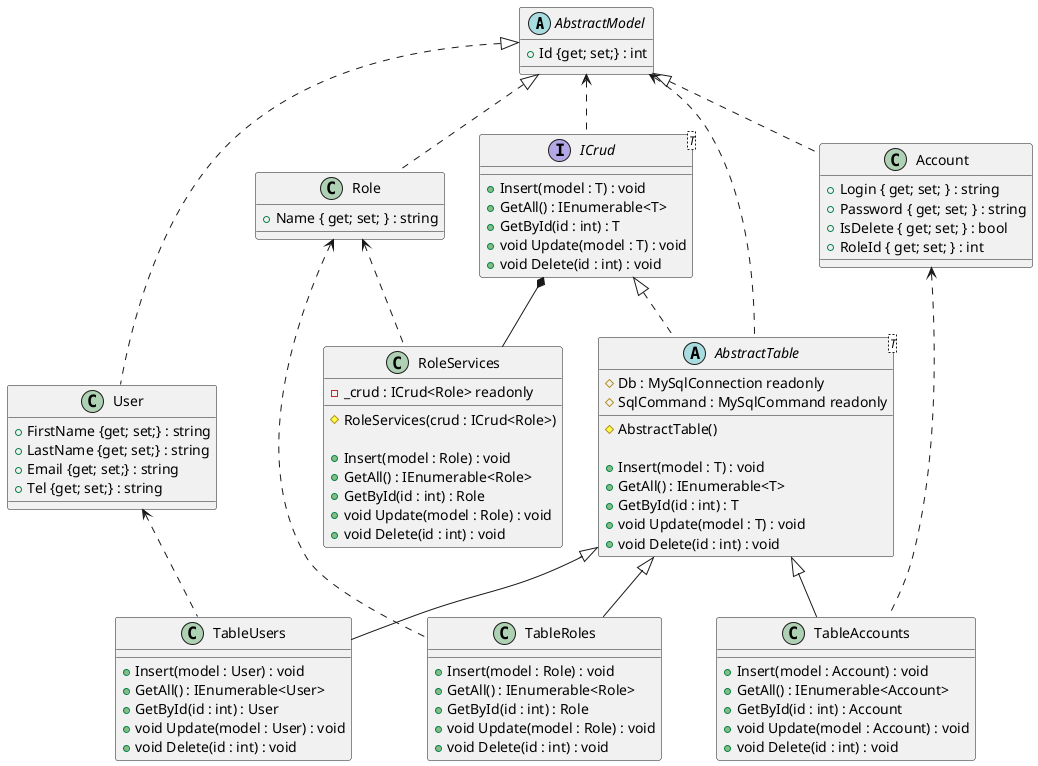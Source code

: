 ﻿@startuml
'https://plantuml.com/class-diagram

interface AbstractModel
interface ICrud
abstract class AbstractTable

AbstractModel <|.. User
AbstractModel <|.. Role
AbstractModel <|.. Account

ICrud <|.. AbstractTable
AbstractTable <|-- TableRoles
AbstractTable <|-- TableUsers
AbstractTable <|-- TableAccounts

AbstractModel <.. ICrud
AbstractModel <.. AbstractTable

Role <.. TableRoles
User <.. TableUsers
Account <.. TableAccounts

ICrud *-- RoleServices
Role <.. RoleServices

abstract class AbstractModel {
    {field} +Id {get; set;} : int
}

class User {
    {field} +FirstName {get; set;} : string
    {field} +LastName {get; set;} : string
    {field} +Email {get; set;} : string
    {field} +Tel {get; set;} : string
}

class Role {
    {field} +Name { get; set; } : string
}

class Account
{
    {field} +Login { get; set; } : string
    {field} +Password { get; set; } : string
    {field} +IsDelete { get; set; } : bool
    {field} +RoleId { get; set; } : int
}

interface ICrud<T>
{
    {method} +Insert(model : T) : void
    {method} +GetAll() : IEnumerable<T>
    {method} +GetById(id : int) : T
    {method} +void Update(model : T) : void
    {method} +void Delete(id : int) : void
}

abstract class AbstractTable<T>
{
    {field} #Db : MySqlConnection readonly
    {field} #SqlCommand : MySqlCommand readonly
    
    {method} #AbstractTable()
    
    {method} +Insert(model : T) : void
    {method} +GetAll() : IEnumerable<T>
    {method} +GetById(id : int) : T
    {method} +void Update(model : T) : void
    {method} +void Delete(id : int) : void
}

class TableRoles {
    {method} +Insert(model : Role) : void
    {method} +GetAll() : IEnumerable<Role>
    {method} +GetById(id : int) : Role
    {method} +void Update(model : Role) : void
    {method} +void Delete(id : int) : void
}

class TableUsers {
    {method} +Insert(model : User) : void
    {method} +GetAll() : IEnumerable<User>
    {method} +GetById(id : int) : User
    {method} +void Update(model : User) : void
    {method} +void Delete(id : int) : void
}

class TableAccounts {
    {method} +Insert(model : Account) : void
    {method} +GetAll() : IEnumerable<Account>
    {method} +GetById(id : int) : Account
    {method} +void Update(model : Account) : void
    {method} +void Delete(id : int) : void
}

class RoleServices {
    {field} -_crud : ICrud<Role> readonly
    
    {method} #RoleServices(crud : ICrud<Role>)
    
    {method} +Insert(model : Role) : void
    {method} +GetAll() : IEnumerable<Role>
    {method} +GetById(id : int) : Role
    {method} +void Update(model : Role) : void
    {method} +void Delete(id : int) : void
}

@enduml
